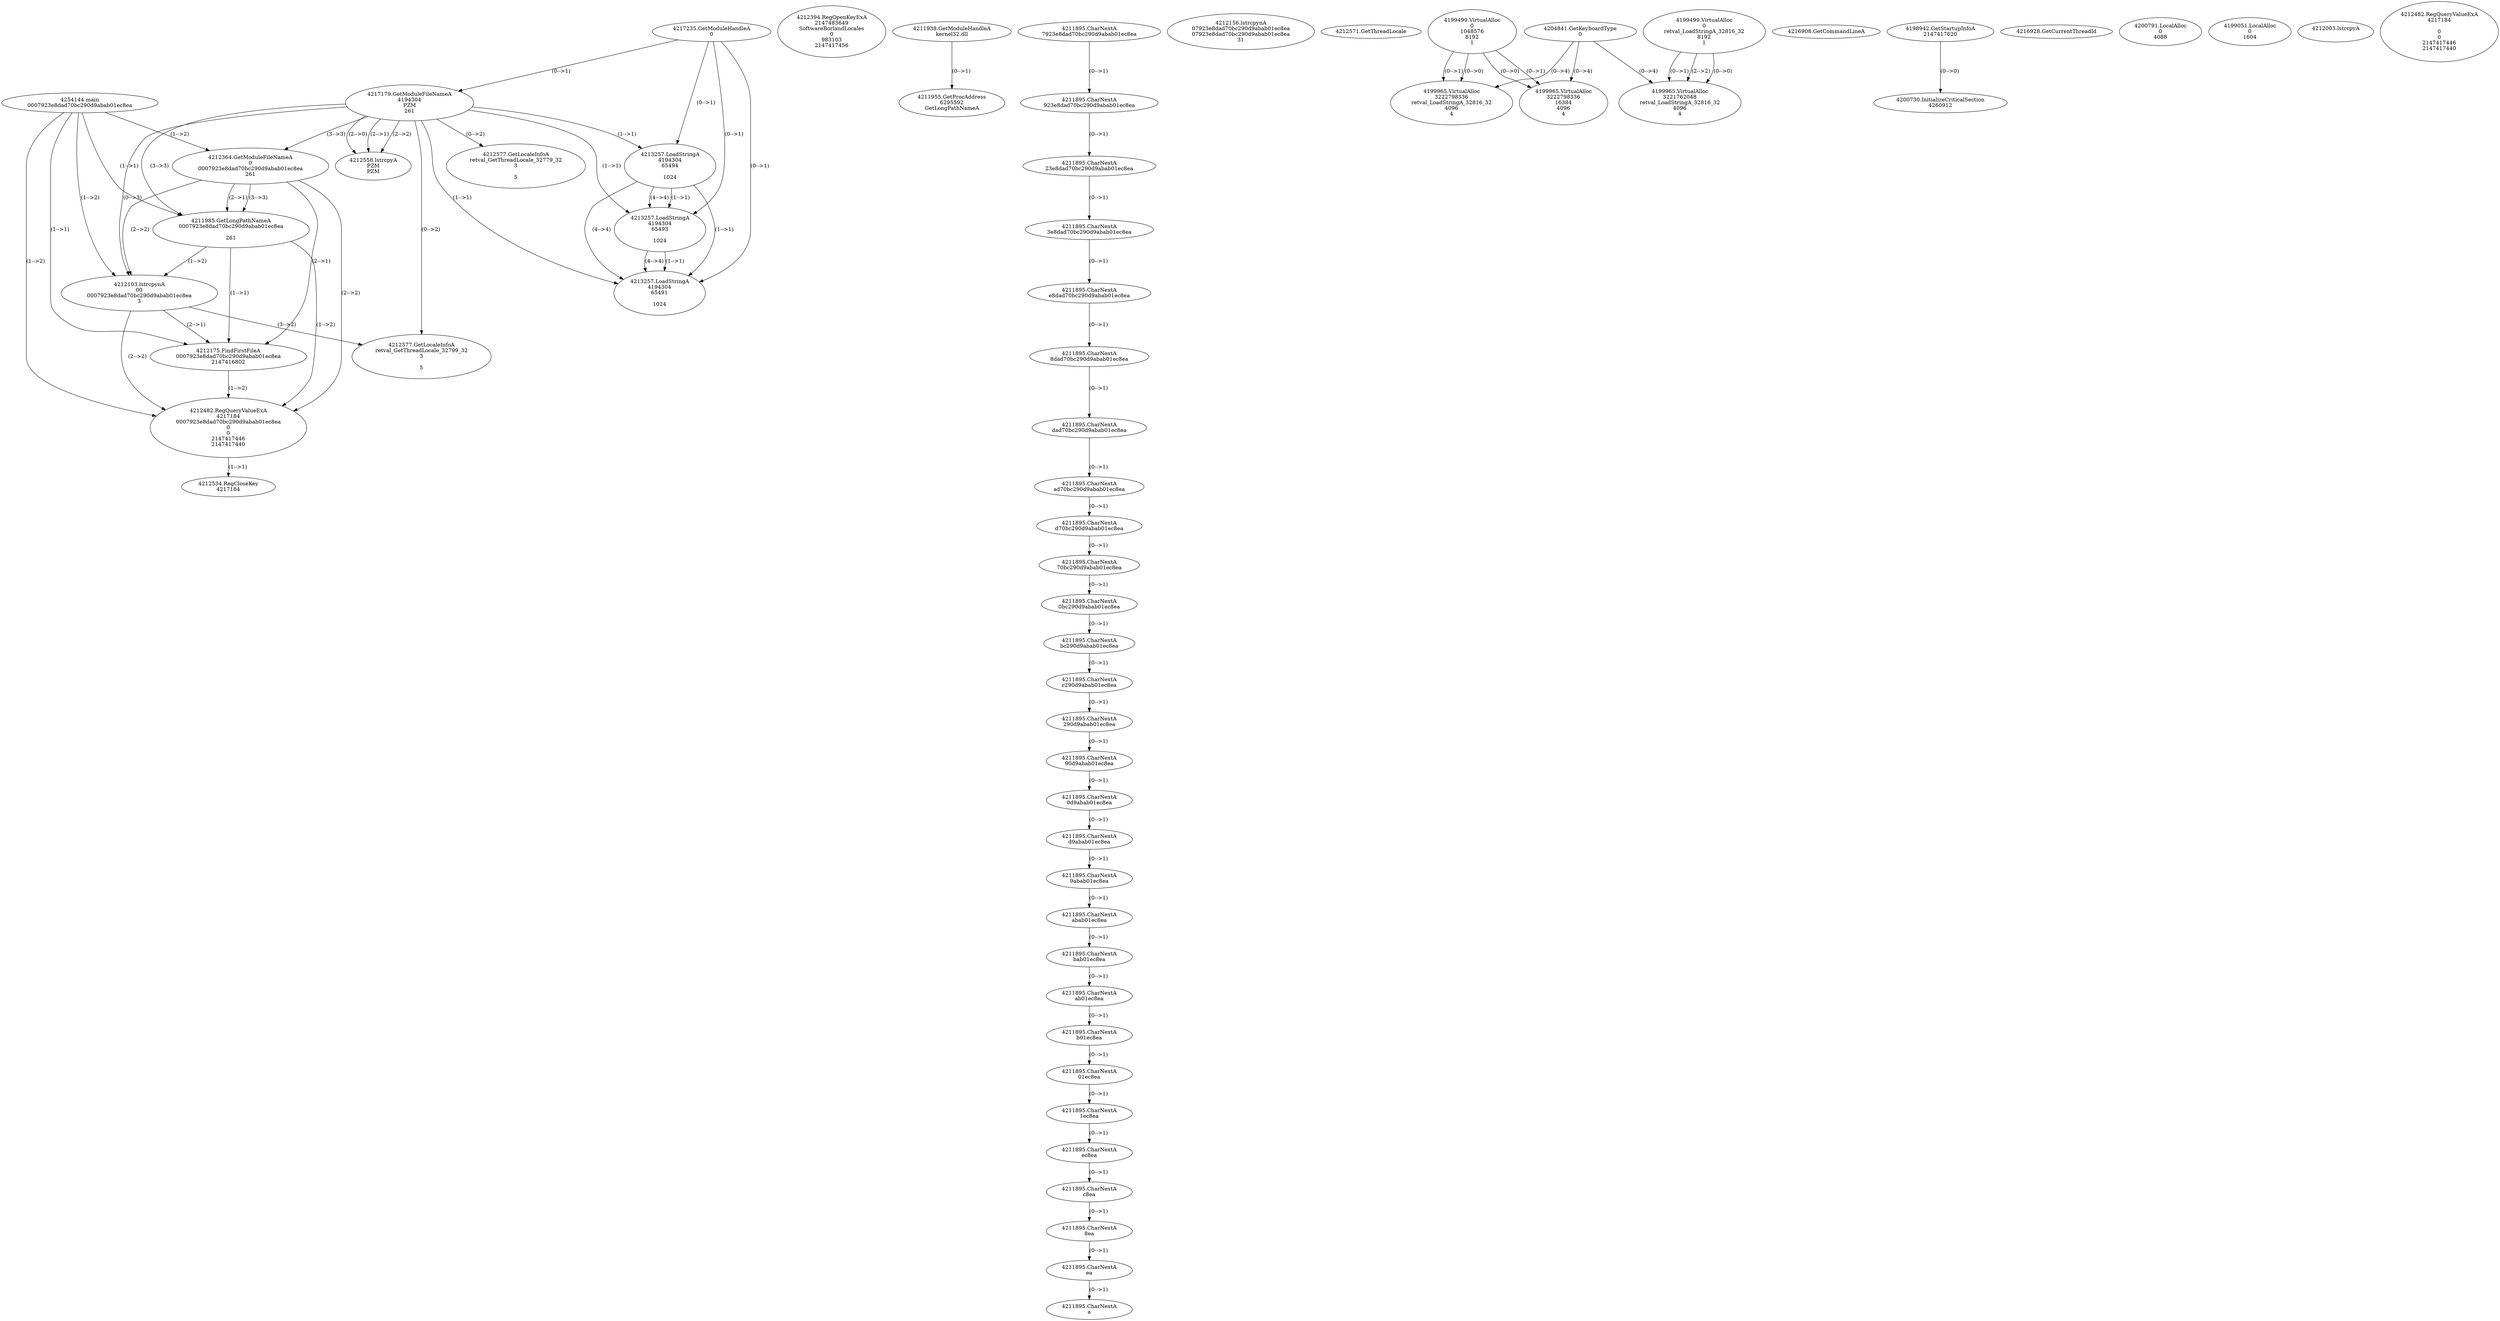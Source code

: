 // Global SCDG with merge call
digraph {
	0 [label="4254144.main
0007923e8dad70bc290d9abab01ec8ea"]
	1 [label="4217235.GetModuleHandleA
0"]
	2 [label="4217179.GetModuleFileNameA
4194304
PZM
261"]
	1 -> 2 [label="(0-->1)"]
	3 [label="4212364.GetModuleFileNameA
0
0007923e8dad70bc290d9abab01ec8ea
261"]
	0 -> 3 [label="(1-->2)"]
	2 -> 3 [label="(3-->3)"]
	4 [label="4212394.RegOpenKeyExA
2147483649
Software\Borland\Locales
0
983103
2147417456"]
	5 [label="4211938.GetModuleHandleA
kernel32.dll"]
	6 [label="4211955.GetProcAddress
6295592
GetLongPathNameA"]
	5 -> 6 [label="(0-->1)"]
	7 [label="4211985.GetLongPathNameA
0007923e8dad70bc290d9abab01ec8ea

261"]
	0 -> 7 [label="(1-->1)"]
	3 -> 7 [label="(2-->1)"]
	2 -> 7 [label="(3-->3)"]
	3 -> 7 [label="(3-->3)"]
	8 [label="4212103.lstrcpynA
00
0007923e8dad70bc290d9abab01ec8ea
3"]
	0 -> 8 [label="(1-->2)"]
	3 -> 8 [label="(2-->2)"]
	7 -> 8 [label="(1-->2)"]
	2 -> 8 [label="(0-->3)"]
	9 [label="4211895.CharNextA
7923e8dad70bc290d9abab01ec8ea"]
	10 [label="4211895.CharNextA
923e8dad70bc290d9abab01ec8ea"]
	9 -> 10 [label="(0-->1)"]
	11 [label="4211895.CharNextA
23e8dad70bc290d9abab01ec8ea"]
	10 -> 11 [label="(0-->1)"]
	12 [label="4211895.CharNextA
3e8dad70bc290d9abab01ec8ea"]
	11 -> 12 [label="(0-->1)"]
	13 [label="4211895.CharNextA
e8dad70bc290d9abab01ec8ea"]
	12 -> 13 [label="(0-->1)"]
	14 [label="4211895.CharNextA
8dad70bc290d9abab01ec8ea"]
	13 -> 14 [label="(0-->1)"]
	15 [label="4211895.CharNextA
dad70bc290d9abab01ec8ea"]
	14 -> 15 [label="(0-->1)"]
	16 [label="4211895.CharNextA
ad70bc290d9abab01ec8ea"]
	15 -> 16 [label="(0-->1)"]
	17 [label="4211895.CharNextA
d70bc290d9abab01ec8ea"]
	16 -> 17 [label="(0-->1)"]
	18 [label="4211895.CharNextA
70bc290d9abab01ec8ea"]
	17 -> 18 [label="(0-->1)"]
	19 [label="4211895.CharNextA
0bc290d9abab01ec8ea"]
	18 -> 19 [label="(0-->1)"]
	20 [label="4211895.CharNextA
bc290d9abab01ec8ea"]
	19 -> 20 [label="(0-->1)"]
	21 [label="4211895.CharNextA
c290d9abab01ec8ea"]
	20 -> 21 [label="(0-->1)"]
	22 [label="4211895.CharNextA
290d9abab01ec8ea"]
	21 -> 22 [label="(0-->1)"]
	23 [label="4211895.CharNextA
90d9abab01ec8ea"]
	22 -> 23 [label="(0-->1)"]
	24 [label="4211895.CharNextA
0d9abab01ec8ea"]
	23 -> 24 [label="(0-->1)"]
	25 [label="4211895.CharNextA
d9abab01ec8ea"]
	24 -> 25 [label="(0-->1)"]
	26 [label="4211895.CharNextA
9abab01ec8ea"]
	25 -> 26 [label="(0-->1)"]
	27 [label="4211895.CharNextA
abab01ec8ea"]
	26 -> 27 [label="(0-->1)"]
	28 [label="4211895.CharNextA
bab01ec8ea"]
	27 -> 28 [label="(0-->1)"]
	29 [label="4211895.CharNextA
ab01ec8ea"]
	28 -> 29 [label="(0-->1)"]
	30 [label="4211895.CharNextA
b01ec8ea"]
	29 -> 30 [label="(0-->1)"]
	31 [label="4211895.CharNextA
01ec8ea"]
	30 -> 31 [label="(0-->1)"]
	32 [label="4211895.CharNextA
1ec8ea"]
	31 -> 32 [label="(0-->1)"]
	33 [label="4211895.CharNextA
ec8ea"]
	32 -> 33 [label="(0-->1)"]
	34 [label="4211895.CharNextA
c8ea"]
	33 -> 34 [label="(0-->1)"]
	35 [label="4211895.CharNextA
8ea"]
	34 -> 35 [label="(0-->1)"]
	36 [label="4211895.CharNextA
ea"]
	35 -> 36 [label="(0-->1)"]
	37 [label="4211895.CharNextA
a"]
	36 -> 37 [label="(0-->1)"]
	38 [label="4212156.lstrcpynA
07923e8dad70bc290d9abab01ec8ea
07923e8dad70bc290d9abab01ec8ea
31"]
	39 [label="4212175.FindFirstFileA
0007923e8dad70bc290d9abab01ec8ea
2147416802"]
	0 -> 39 [label="(1-->1)"]
	3 -> 39 [label="(2-->1)"]
	7 -> 39 [label="(1-->1)"]
	8 -> 39 [label="(2-->1)"]
	40 [label="4212482.RegQueryValueExA
4217184
0007923e8dad70bc290d9abab01ec8ea
0
0
2147417446
2147417440"]
	0 -> 40 [label="(1-->2)"]
	3 -> 40 [label="(2-->2)"]
	7 -> 40 [label="(1-->2)"]
	8 -> 40 [label="(2-->2)"]
	39 -> 40 [label="(1-->2)"]
	41 [label="4212534.RegCloseKey
4217184"]
	40 -> 41 [label="(1-->1)"]
	42 [label="4212558.lstrcpyA
PZM
PZM"]
	2 -> 42 [label="(2-->1)"]
	2 -> 42 [label="(2-->2)"]
	2 -> 42 [label="(2-->0)"]
	43 [label="4212571.GetThreadLocale
"]
	44 [label="4212577.GetLocaleInfoA
retval_GetThreadLocale_32799_32
3

5"]
	2 -> 44 [label="(0-->2)"]
	8 -> 44 [label="(3-->2)"]
	45 [label="4204841.GetKeyboardType
0"]
	46 [label="4216908.GetCommandLineA
"]
	47 [label="4198942.GetStartupInfoA
2147417620"]
	48 [label="4216928.GetCurrentThreadId
"]
	49 [label="4213257.LoadStringA
4194304
65494

1024"]
	1 -> 49 [label="(0-->1)"]
	2 -> 49 [label="(1-->1)"]
	50 [label="4213257.LoadStringA
4194304
65493

1024"]
	1 -> 50 [label="(0-->1)"]
	2 -> 50 [label="(1-->1)"]
	49 -> 50 [label="(1-->1)"]
	49 -> 50 [label="(4-->4)"]
	51 [label="4213257.LoadStringA
4194304
65491

1024"]
	1 -> 51 [label="(0-->1)"]
	2 -> 51 [label="(1-->1)"]
	49 -> 51 [label="(1-->1)"]
	50 -> 51 [label="(1-->1)"]
	49 -> 51 [label="(4-->4)"]
	50 -> 51 [label="(4-->4)"]
	52 [label="4200730.InitializeCriticalSection
4260912"]
	47 -> 52 [label="(0-->0)"]
	53 [label="4200791.LocalAlloc
0
4088"]
	54 [label="4199499.VirtualAlloc
0
1048576
8192
1"]
	55 [label="4199051.LocalAlloc
0
1604"]
	56 [label="4199965.VirtualAlloc
3222798336
16384
4096
4"]
	54 -> 56 [label="(0-->1)"]
	45 -> 56 [label="(0-->4)"]
	54 -> 56 [label="(0-->0)"]
	57 [label="4199499.VirtualAlloc
0
retval_LoadStringA_32816_32
8192
1"]
	58 [label="4199965.VirtualAlloc
3221762048
retval_LoadStringA_32816_32
4096
4"]
	57 -> 58 [label="(0-->1)"]
	57 -> 58 [label="(2-->2)"]
	45 -> 58 [label="(0-->4)"]
	57 -> 58 [label="(0-->0)"]
	59 [label="4199965.VirtualAlloc
3222798336
retval_LoadStringA_32816_32
4096
4"]
	54 -> 59 [label="(0-->1)"]
	45 -> 59 [label="(0-->4)"]
	54 -> 59 [label="(0-->0)"]
	60 [label="4212003.lstrcpyA

"]
	61 [label="4212482.RegQueryValueExA
4217184

0
0
2147417446
2147417440"]
	62 [label="4212577.GetLocaleInfoA
retval_GetThreadLocale_32779_32
3

5"]
	2 -> 62 [label="(0-->2)"]
}
